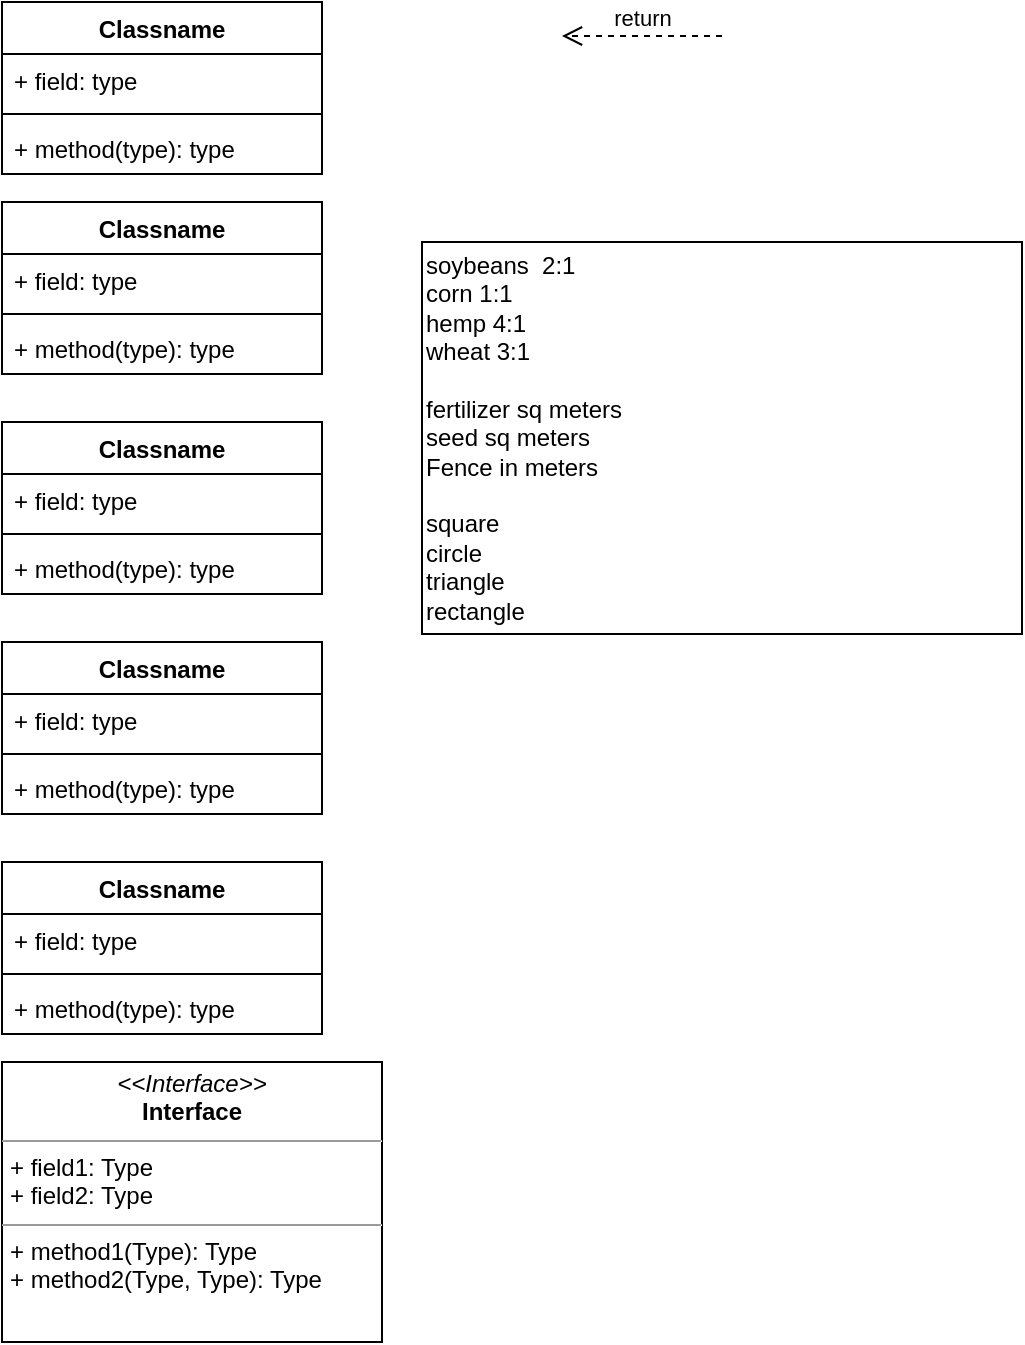 <mxfile version="12.2.2" type="github" pages="1">
  <diagram id="9QKIkzZySn5c4cYCOTYI" name="Page-1">
    <mxGraphModel dx="772" dy="457" grid="1" gridSize="10" guides="1" tooltips="1" connect="1" arrows="1" fold="1" page="1" pageScale="1" pageWidth="1100" pageHeight="850" math="0" shadow="0">
      <root>
        <mxCell id="0"/>
        <mxCell id="1" parent="0"/>
        <mxCell id="JobFezNQ6cYetp4eE3pI-1" value="Classname" style="swimlane;fontStyle=1;align=center;verticalAlign=top;childLayout=stackLayout;horizontal=1;startSize=26;horizontalStack=0;resizeParent=1;resizeParentMax=0;resizeLast=0;collapsible=1;marginBottom=0;" vertex="1" parent="1">
          <mxGeometry x="20" y="20" width="160" height="86" as="geometry"/>
        </mxCell>
        <mxCell id="JobFezNQ6cYetp4eE3pI-2" value="+ field: type" style="text;strokeColor=none;fillColor=none;align=left;verticalAlign=top;spacingLeft=4;spacingRight=4;overflow=hidden;rotatable=0;points=[[0,0.5],[1,0.5]];portConstraint=eastwest;" vertex="1" parent="JobFezNQ6cYetp4eE3pI-1">
          <mxGeometry y="26" width="160" height="26" as="geometry"/>
        </mxCell>
        <mxCell id="JobFezNQ6cYetp4eE3pI-3" value="" style="line;strokeWidth=1;fillColor=none;align=left;verticalAlign=middle;spacingTop=-1;spacingLeft=3;spacingRight=3;rotatable=0;labelPosition=right;points=[];portConstraint=eastwest;" vertex="1" parent="JobFezNQ6cYetp4eE3pI-1">
          <mxGeometry y="52" width="160" height="8" as="geometry"/>
        </mxCell>
        <mxCell id="JobFezNQ6cYetp4eE3pI-4" value="+ method(type): type" style="text;strokeColor=none;fillColor=none;align=left;verticalAlign=top;spacingLeft=4;spacingRight=4;overflow=hidden;rotatable=0;points=[[0,0.5],[1,0.5]];portConstraint=eastwest;" vertex="1" parent="JobFezNQ6cYetp4eE3pI-1">
          <mxGeometry y="60" width="160" height="26" as="geometry"/>
        </mxCell>
        <mxCell id="JobFezNQ6cYetp4eE3pI-5" value="Classname" style="swimlane;fontStyle=1;align=center;verticalAlign=top;childLayout=stackLayout;horizontal=1;startSize=26;horizontalStack=0;resizeParent=1;resizeParentMax=0;resizeLast=0;collapsible=1;marginBottom=0;" vertex="1" parent="1">
          <mxGeometry x="20" y="120" width="160" height="86" as="geometry"/>
        </mxCell>
        <mxCell id="JobFezNQ6cYetp4eE3pI-6" value="+ field: type" style="text;strokeColor=none;fillColor=none;align=left;verticalAlign=top;spacingLeft=4;spacingRight=4;overflow=hidden;rotatable=0;points=[[0,0.5],[1,0.5]];portConstraint=eastwest;" vertex="1" parent="JobFezNQ6cYetp4eE3pI-5">
          <mxGeometry y="26" width="160" height="26" as="geometry"/>
        </mxCell>
        <mxCell id="JobFezNQ6cYetp4eE3pI-7" value="" style="line;strokeWidth=1;fillColor=none;align=left;verticalAlign=middle;spacingTop=-1;spacingLeft=3;spacingRight=3;rotatable=0;labelPosition=right;points=[];portConstraint=eastwest;" vertex="1" parent="JobFezNQ6cYetp4eE3pI-5">
          <mxGeometry y="52" width="160" height="8" as="geometry"/>
        </mxCell>
        <mxCell id="JobFezNQ6cYetp4eE3pI-8" value="+ method(type): type" style="text;strokeColor=none;fillColor=none;align=left;verticalAlign=top;spacingLeft=4;spacingRight=4;overflow=hidden;rotatable=0;points=[[0,0.5],[1,0.5]];portConstraint=eastwest;" vertex="1" parent="JobFezNQ6cYetp4eE3pI-5">
          <mxGeometry y="60" width="160" height="26" as="geometry"/>
        </mxCell>
        <mxCell id="JobFezNQ6cYetp4eE3pI-9" value="Classname" style="swimlane;fontStyle=1;align=center;verticalAlign=top;childLayout=stackLayout;horizontal=1;startSize=26;horizontalStack=0;resizeParent=1;resizeParentMax=0;resizeLast=0;collapsible=1;marginBottom=0;" vertex="1" parent="1">
          <mxGeometry x="20" y="230" width="160" height="86" as="geometry"/>
        </mxCell>
        <mxCell id="JobFezNQ6cYetp4eE3pI-10" value="+ field: type" style="text;strokeColor=none;fillColor=none;align=left;verticalAlign=top;spacingLeft=4;spacingRight=4;overflow=hidden;rotatable=0;points=[[0,0.5],[1,0.5]];portConstraint=eastwest;" vertex="1" parent="JobFezNQ6cYetp4eE3pI-9">
          <mxGeometry y="26" width="160" height="26" as="geometry"/>
        </mxCell>
        <mxCell id="JobFezNQ6cYetp4eE3pI-11" value="" style="line;strokeWidth=1;fillColor=none;align=left;verticalAlign=middle;spacingTop=-1;spacingLeft=3;spacingRight=3;rotatable=0;labelPosition=right;points=[];portConstraint=eastwest;" vertex="1" parent="JobFezNQ6cYetp4eE3pI-9">
          <mxGeometry y="52" width="160" height="8" as="geometry"/>
        </mxCell>
        <mxCell id="JobFezNQ6cYetp4eE3pI-12" value="+ method(type): type" style="text;strokeColor=none;fillColor=none;align=left;verticalAlign=top;spacingLeft=4;spacingRight=4;overflow=hidden;rotatable=0;points=[[0,0.5],[1,0.5]];portConstraint=eastwest;" vertex="1" parent="JobFezNQ6cYetp4eE3pI-9">
          <mxGeometry y="60" width="160" height="26" as="geometry"/>
        </mxCell>
        <mxCell id="JobFezNQ6cYetp4eE3pI-13" value="Classname" style="swimlane;fontStyle=1;align=center;verticalAlign=top;childLayout=stackLayout;horizontal=1;startSize=26;horizontalStack=0;resizeParent=1;resizeParentMax=0;resizeLast=0;collapsible=1;marginBottom=0;" vertex="1" parent="1">
          <mxGeometry x="20" y="340" width="160" height="86" as="geometry"/>
        </mxCell>
        <mxCell id="JobFezNQ6cYetp4eE3pI-14" value="+ field: type" style="text;strokeColor=none;fillColor=none;align=left;verticalAlign=top;spacingLeft=4;spacingRight=4;overflow=hidden;rotatable=0;points=[[0,0.5],[1,0.5]];portConstraint=eastwest;" vertex="1" parent="JobFezNQ6cYetp4eE3pI-13">
          <mxGeometry y="26" width="160" height="26" as="geometry"/>
        </mxCell>
        <mxCell id="JobFezNQ6cYetp4eE3pI-15" value="" style="line;strokeWidth=1;fillColor=none;align=left;verticalAlign=middle;spacingTop=-1;spacingLeft=3;spacingRight=3;rotatable=0;labelPosition=right;points=[];portConstraint=eastwest;" vertex="1" parent="JobFezNQ6cYetp4eE3pI-13">
          <mxGeometry y="52" width="160" height="8" as="geometry"/>
        </mxCell>
        <mxCell id="JobFezNQ6cYetp4eE3pI-16" value="+ method(type): type" style="text;strokeColor=none;fillColor=none;align=left;verticalAlign=top;spacingLeft=4;spacingRight=4;overflow=hidden;rotatable=0;points=[[0,0.5],[1,0.5]];portConstraint=eastwest;" vertex="1" parent="JobFezNQ6cYetp4eE3pI-13">
          <mxGeometry y="60" width="160" height="26" as="geometry"/>
        </mxCell>
        <mxCell id="JobFezNQ6cYetp4eE3pI-17" value="Classname" style="swimlane;fontStyle=1;align=center;verticalAlign=top;childLayout=stackLayout;horizontal=1;startSize=26;horizontalStack=0;resizeParent=1;resizeParentMax=0;resizeLast=0;collapsible=1;marginBottom=0;" vertex="1" parent="1">
          <mxGeometry x="20" y="450" width="160" height="86" as="geometry"/>
        </mxCell>
        <mxCell id="JobFezNQ6cYetp4eE3pI-18" value="+ field: type" style="text;strokeColor=none;fillColor=none;align=left;verticalAlign=top;spacingLeft=4;spacingRight=4;overflow=hidden;rotatable=0;points=[[0,0.5],[1,0.5]];portConstraint=eastwest;" vertex="1" parent="JobFezNQ6cYetp4eE3pI-17">
          <mxGeometry y="26" width="160" height="26" as="geometry"/>
        </mxCell>
        <mxCell id="JobFezNQ6cYetp4eE3pI-19" value="" style="line;strokeWidth=1;fillColor=none;align=left;verticalAlign=middle;spacingTop=-1;spacingLeft=3;spacingRight=3;rotatable=0;labelPosition=right;points=[];portConstraint=eastwest;" vertex="1" parent="JobFezNQ6cYetp4eE3pI-17">
          <mxGeometry y="52" width="160" height="8" as="geometry"/>
        </mxCell>
        <mxCell id="JobFezNQ6cYetp4eE3pI-20" value="+ method(type): type" style="text;strokeColor=none;fillColor=none;align=left;verticalAlign=top;spacingLeft=4;spacingRight=4;overflow=hidden;rotatable=0;points=[[0,0.5],[1,0.5]];portConstraint=eastwest;" vertex="1" parent="JobFezNQ6cYetp4eE3pI-17">
          <mxGeometry y="60" width="160" height="26" as="geometry"/>
        </mxCell>
        <mxCell id="JobFezNQ6cYetp4eE3pI-21" value="&lt;p style=&quot;margin:0px;margin-top:4px;text-align:center;&quot;&gt;&lt;i&gt;&amp;lt;&amp;lt;Interface&amp;gt;&amp;gt;&lt;/i&gt;&lt;br/&gt;&lt;b&gt;Interface&lt;/b&gt;&lt;/p&gt;&lt;hr size=&quot;1&quot;/&gt;&lt;p style=&quot;margin:0px;margin-left:4px;&quot;&gt;+ field1: Type&lt;br/&gt;+ field2: Type&lt;/p&gt;&lt;hr size=&quot;1&quot;/&gt;&lt;p style=&quot;margin:0px;margin-left:4px;&quot;&gt;+ method1(Type): Type&lt;br/&gt;+ method2(Type, Type): Type&lt;/p&gt;" style="verticalAlign=top;align=left;overflow=fill;fontSize=12;fontFamily=Helvetica;html=1;" vertex="1" parent="1">
          <mxGeometry x="20" y="550" width="190" height="140" as="geometry"/>
        </mxCell>
        <mxCell id="JobFezNQ6cYetp4eE3pI-22" value="&lt;div align=&quot;left&quot;&gt;&lt;br&gt;&lt;/div&gt;&lt;div align=&quot;left&quot;&gt;soybeans&amp;nbsp; 2:1&lt;br&gt;&lt;/div&gt;&lt;div align=&quot;left&quot;&gt;corn 1:1&lt;br&gt;&lt;/div&gt;&lt;div align=&quot;left&quot;&gt;hemp 4:1&lt;br&gt;&lt;/div&gt;&lt;div align=&quot;left&quot;&gt;wheat 3:1&lt;br&gt;&lt;/div&gt;&lt;div align=&quot;left&quot;&gt;&lt;br&gt;&lt;/div&gt;&lt;div align=&quot;left&quot;&gt;fertilizer sq meters&lt;br&gt;&lt;/div&gt;&lt;div align=&quot;left&quot;&gt;seed sq meters&lt;br&gt;&lt;/div&gt;&lt;div align=&quot;left&quot;&gt;Fence in meters&lt;/div&gt;&lt;div align=&quot;left&quot;&gt;&lt;br&gt;&lt;/div&gt;&lt;div align=&quot;left&quot;&gt;square&lt;/div&gt;&lt;div align=&quot;left&quot;&gt;circle&lt;/div&gt;&lt;div align=&quot;left&quot;&gt;triangle&lt;/div&gt;&lt;div align=&quot;left&quot;&gt;rectangle&lt;/div&gt;&lt;div align=&quot;left&quot;&gt;&lt;br&gt;&lt;/div&gt;" style="text;html=1;strokeColor=#000000;fillColor=none;align=left;verticalAlign=middle;whiteSpace=wrap;rounded=0;" vertex="1" parent="1">
          <mxGeometry x="230" y="140" width="300" height="196" as="geometry"/>
        </mxCell>
        <mxCell id="JobFezNQ6cYetp4eE3pI-23" value="return" style="html=1;verticalAlign=bottom;endArrow=open;dashed=1;endSize=8;" edge="1" parent="1">
          <mxGeometry relative="1" as="geometry">
            <mxPoint x="380" y="37" as="sourcePoint"/>
            <mxPoint x="300" y="37" as="targetPoint"/>
          </mxGeometry>
        </mxCell>
      </root>
    </mxGraphModel>
  </diagram>
</mxfile>
